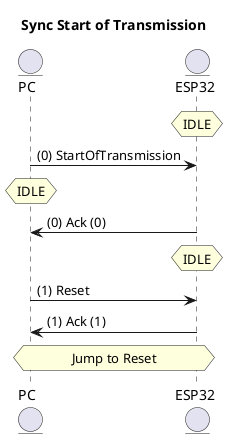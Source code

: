@startuml Syn

    Title Sync Start of Transmission

    Entity PC   as PC
    Entity ESP32 as ESP32

    hnote over ESP32 : IDLE

    PC -> ESP32 : (0) StartOfTransmission 

    hnote over PC : IDLE

    ESP32 -> PC : (0) Ack (0)

    hnote over ESP32 : IDLE

    PC -> ESP32 : (1) Reset

    ESP32 -> PC : (1) Ack (1)

    hnote over ESP32,PC: Jump to Reset




@enduml